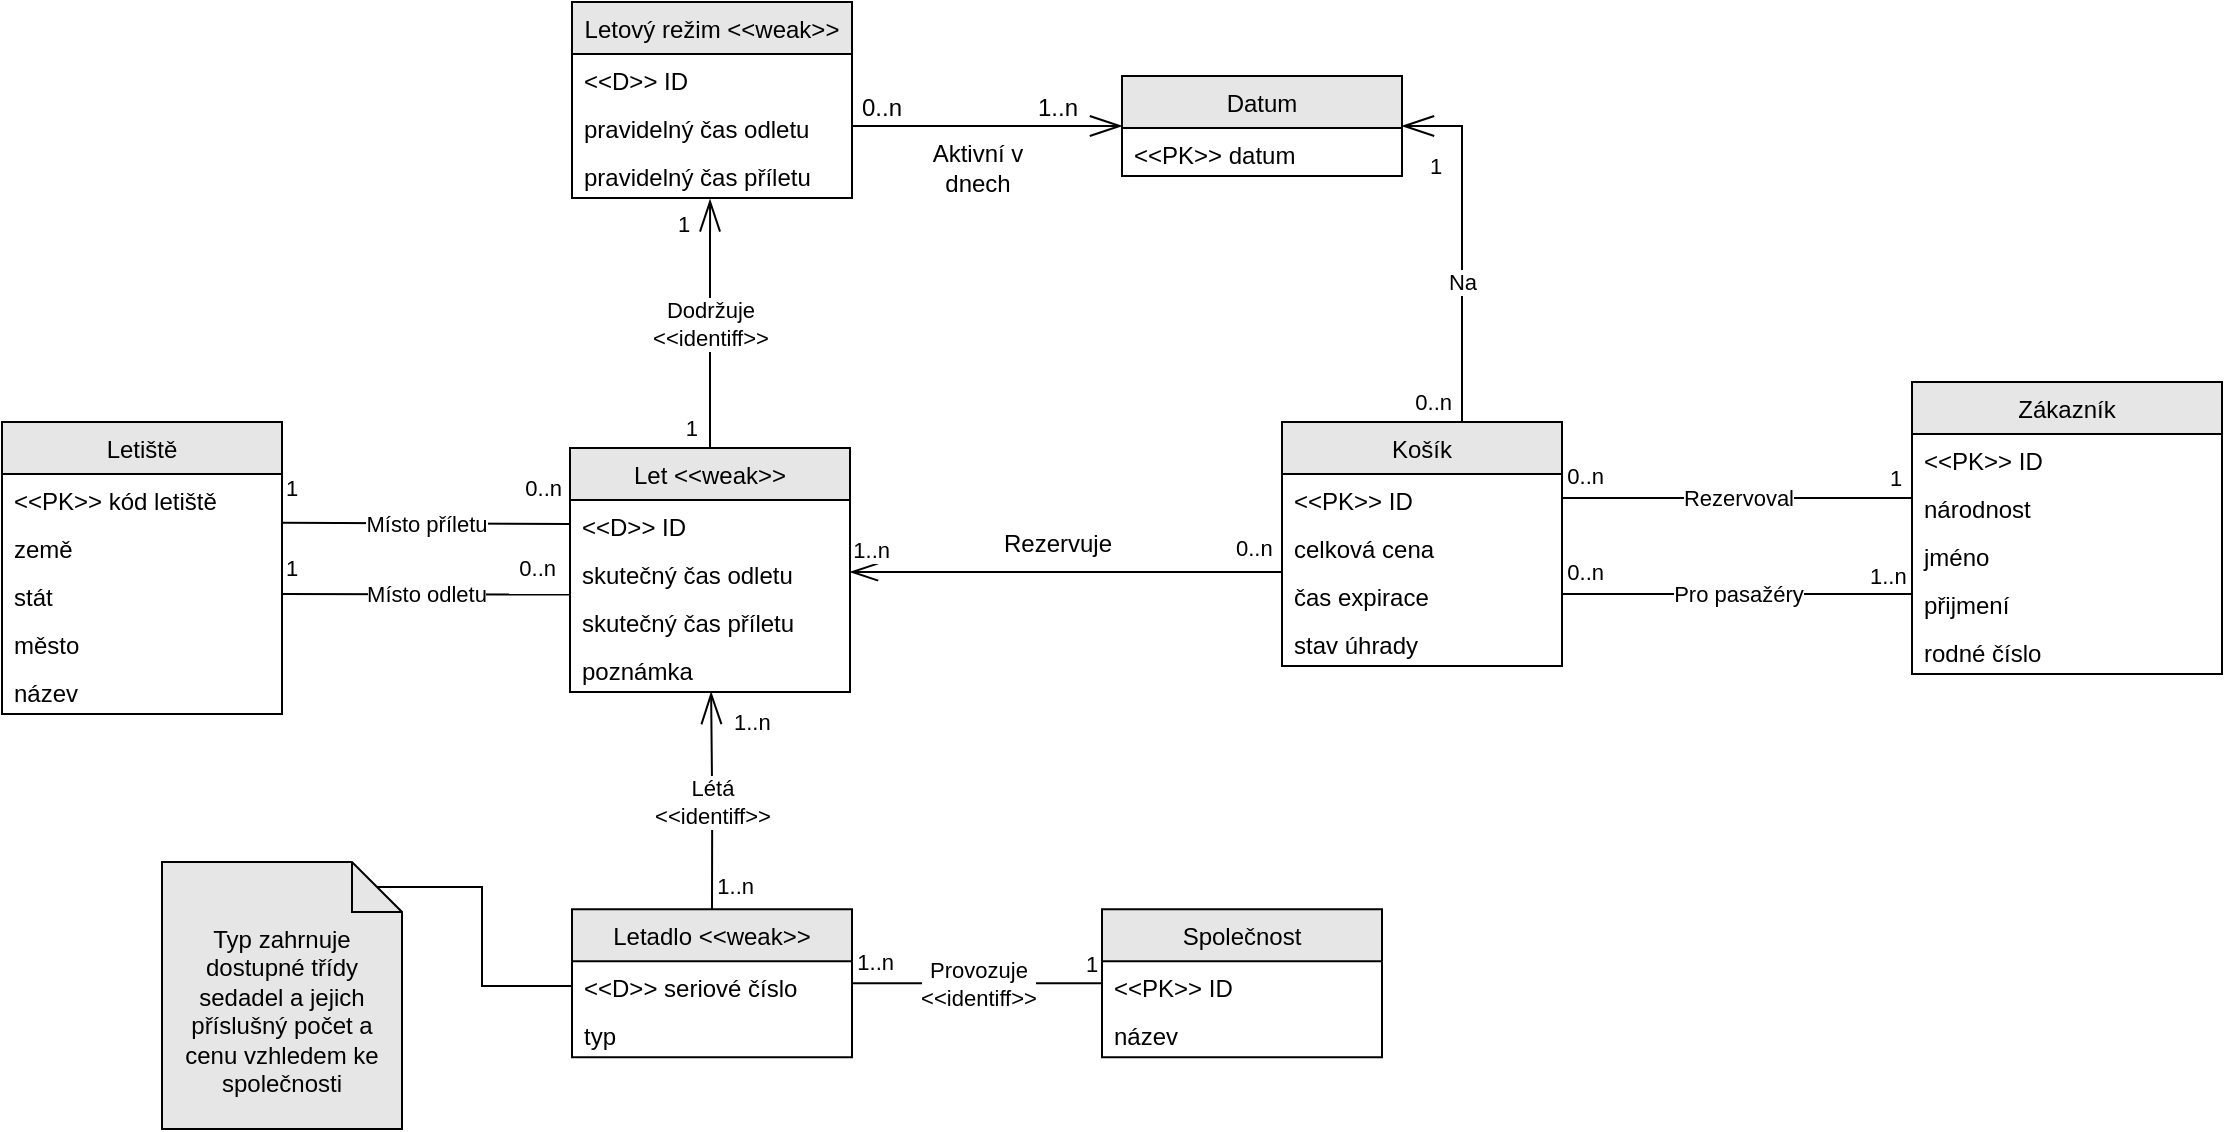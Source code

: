 <mxfile version="21.0.6" type="device"><diagram id="KpUjdJBIyip4Z4B2KwuY" name="Page-2"><mxGraphModel dx="2506" dy="1324" grid="1" gridSize="10" guides="1" tooltips="1" connect="1" arrows="1" fold="1" page="1" pageScale="1" pageWidth="1169" pageHeight="827" math="0" shadow="0"><root><mxCell id="g-7fdiMo0H5EFdbVBHoR-0"/><mxCell id="g-7fdiMo0H5EFdbVBHoR-1" parent="g-7fdiMo0H5EFdbVBHoR-0"/><mxCell id="yTFwx6W_Y-a7E2Nt0q6z-0" value="Let &lt;&lt;weak&gt;&gt;" style="swimlane;fontStyle=0;childLayout=stackLayout;horizontal=1;startSize=26;fillColor=#E6E6E6;horizontalStack=0;resizeParent=1;resizeParentMax=0;resizeLast=0;collapsible=1;marginBottom=0;rounded=0;shadow=0;fontColor=#000000;strokeColor=#000000;swimlaneFillColor=rgba(255, 255, 255, 1);glass=0;sketch=0;" parent="g-7fdiMo0H5EFdbVBHoR-1" vertex="1"><mxGeometry x="314" y="355" width="140" height="122" as="geometry"><mxRectangle x="314" y="355" width="50" height="26" as="alternateBounds"/></mxGeometry></mxCell><mxCell id="yTFwx6W_Y-a7E2Nt0q6z-1" value="&lt;&lt;D&gt;&gt; ID" style="text;strokeColor=none;fillColor=none;align=left;verticalAlign=top;spacingLeft=4;spacingRight=4;overflow=hidden;rotatable=0;points=[[0,0.5],[1,0.5]];portConstraint=eastwest;" parent="yTFwx6W_Y-a7E2Nt0q6z-0" vertex="1"><mxGeometry y="26" width="140" height="24" as="geometry"/></mxCell><mxCell id="yTFwx6W_Y-a7E2Nt0q6z-3" value="skutečný čas odletu" style="text;strokeColor=none;fillColor=none;align=left;verticalAlign=top;spacingLeft=4;spacingRight=4;overflow=hidden;rotatable=0;points=[[0,0.5],[1,0.5]];portConstraint=eastwest;" parent="yTFwx6W_Y-a7E2Nt0q6z-0" vertex="1"><mxGeometry y="50" width="140" height="24" as="geometry"/></mxCell><mxCell id="yTFwx6W_Y-a7E2Nt0q6z-2" value="skutečný čas příletu" style="text;strokeColor=none;fillColor=none;align=left;verticalAlign=top;spacingLeft=4;spacingRight=4;overflow=hidden;rotatable=0;points=[[0,0.5],[1,0.5]];portConstraint=eastwest;" parent="yTFwx6W_Y-a7E2Nt0q6z-0" vertex="1"><mxGeometry y="74" width="140" height="24" as="geometry"/></mxCell><mxCell id="fXSCtiFllhDaufjzDyo2-0" value="poznámka" style="text;strokeColor=none;fillColor=none;align=left;verticalAlign=top;spacingLeft=4;spacingRight=4;overflow=hidden;rotatable=0;points=[[0,0.5],[1,0.5]];portConstraint=eastwest;" parent="yTFwx6W_Y-a7E2Nt0q6z-0" vertex="1"><mxGeometry y="98" width="140" height="24" as="geometry"/></mxCell><mxCell id="yTFwx6W_Y-a7E2Nt0q6z-5" value="Letadlo &lt;&lt;weak&gt;&gt;" style="swimlane;fontStyle=0;childLayout=stackLayout;horizontal=1;startSize=26;fillColor=#E6E6E6;horizontalStack=0;resizeParent=1;resizeParentMax=0;resizeLast=0;collapsible=1;marginBottom=0;rounded=0;shadow=0;fontColor=#000000;strokeColor=#000000;swimlaneFillColor=rgba(255, 255, 255, 1);glass=0;sketch=0;" parent="g-7fdiMo0H5EFdbVBHoR-1" vertex="1"><mxGeometry x="315" y="585.62" width="140" height="74" as="geometry"><mxRectangle x="515" y="560" width="50" height="26" as="alternateBounds"/></mxGeometry></mxCell><mxCell id="yTFwx6W_Y-a7E2Nt0q6z-6" value="&lt;&lt;D&gt;&gt; seriové číslo" style="text;strokeColor=none;fillColor=none;align=left;verticalAlign=top;spacingLeft=4;spacingRight=4;overflow=hidden;rotatable=0;points=[[0,0.5],[1,0.5]];portConstraint=eastwest;" parent="yTFwx6W_Y-a7E2Nt0q6z-5" vertex="1"><mxGeometry y="26" width="140" height="24" as="geometry"/></mxCell><mxCell id="yTFwx6W_Y-a7E2Nt0q6z-9" value="typ" style="text;strokeColor=none;fillColor=none;align=left;verticalAlign=top;spacingLeft=4;spacingRight=4;overflow=hidden;rotatable=0;points=[[0,0.5],[1,0.5]];portConstraint=eastwest;" parent="yTFwx6W_Y-a7E2Nt0q6z-5" vertex="1"><mxGeometry y="50" width="140" height="24" as="geometry"/></mxCell><mxCell id="yTFwx6W_Y-a7E2Nt0q6z-10" value="Košík" style="swimlane;fontStyle=0;childLayout=stackLayout;horizontal=1;startSize=26;fillColor=#E6E6E6;horizontalStack=0;resizeParent=1;resizeParentMax=0;resizeLast=0;collapsible=1;marginBottom=0;fontColor=#000000;strokeColor=#000000;swimlaneLine=1;glass=0;shadow=0;rounded=0;sketch=0;swimlaneFillColor=default;" parent="g-7fdiMo0H5EFdbVBHoR-1" vertex="1"><mxGeometry x="670" y="342" width="140" height="122" as="geometry"><mxRectangle x="515" y="80" width="50" height="26" as="alternateBounds"/></mxGeometry></mxCell><mxCell id="yTFwx6W_Y-a7E2Nt0q6z-11" value="&lt;&lt;PK&gt;&gt; ID" style="text;strokeColor=none;fillColor=none;align=left;verticalAlign=top;spacingLeft=4;spacingRight=4;overflow=hidden;rotatable=0;points=[[0,0.5],[1,0.5]];portConstraint=eastwest;" parent="yTFwx6W_Y-a7E2Nt0q6z-10" vertex="1"><mxGeometry y="26" width="140" height="24" as="geometry"/></mxCell><mxCell id="yTFwx6W_Y-a7E2Nt0q6z-12" value="celková cena" style="text;strokeColor=none;fillColor=none;align=left;verticalAlign=top;spacingLeft=4;spacingRight=4;overflow=hidden;rotatable=0;points=[[0,0.5],[1,0.5]];portConstraint=eastwest;" parent="yTFwx6W_Y-a7E2Nt0q6z-10" vertex="1"><mxGeometry y="50" width="140" height="24" as="geometry"/></mxCell><mxCell id="hnYcVy91dN2pogN36I-w-79" value="čas expirace" style="text;strokeColor=none;fillColor=none;align=left;verticalAlign=top;spacingLeft=4;spacingRight=4;overflow=hidden;rotatable=0;points=[[0,0.5],[1,0.5]];portConstraint=eastwest;" parent="yTFwx6W_Y-a7E2Nt0q6z-10" vertex="1"><mxGeometry y="74" width="140" height="24" as="geometry"/></mxCell><mxCell id="hnYcVy91dN2pogN36I-w-78" value="stav úhrady" style="text;strokeColor=none;fillColor=none;align=left;verticalAlign=top;spacingLeft=4;spacingRight=4;overflow=hidden;rotatable=0;points=[[0,0.5],[1,0.5]];portConstraint=eastwest;" parent="yTFwx6W_Y-a7E2Nt0q6z-10" vertex="1"><mxGeometry y="98" width="140" height="24" as="geometry"/></mxCell><mxCell id="hnYcVy91dN2pogN36I-w-22" value="Zákazník" style="swimlane;fontStyle=0;childLayout=stackLayout;horizontal=1;startSize=26;fillColor=#E6E6E6;horizontalStack=0;resizeParent=1;resizeParentMax=0;resizeLast=0;collapsible=1;marginBottom=0;rounded=0;shadow=0;glass=0;sketch=0;fontColor=#000000;strokeColor=#000000;swimlaneFillColor=default;" parent="g-7fdiMo0H5EFdbVBHoR-1" vertex="1"><mxGeometry x="985" y="322" width="155" height="146" as="geometry"><mxRectangle x="514" y="-170" width="50" height="26" as="alternateBounds"/></mxGeometry></mxCell><mxCell id="hnYcVy91dN2pogN36I-w-23" value="&lt;&lt;PK&gt;&gt; ID" style="text;strokeColor=none;fillColor=none;align=left;verticalAlign=top;spacingLeft=4;spacingRight=4;overflow=hidden;rotatable=0;points=[[0,0.5],[1,0.5]];portConstraint=eastwest;rounded=0;shadow=0;glass=0;sketch=0;fontColor=#000000;startSize=26;" parent="hnYcVy91dN2pogN36I-w-22" vertex="1"><mxGeometry y="26" width="155" height="24" as="geometry"/></mxCell><mxCell id="hnYcVy91dN2pogN36I-w-24" value="národnost" style="text;strokeColor=none;fillColor=none;align=left;verticalAlign=top;spacingLeft=4;spacingRight=4;overflow=hidden;rotatable=0;points=[[0,0.5],[1,0.5]];portConstraint=eastwest;rounded=0;shadow=0;glass=0;sketch=0;fontColor=#000000;startSize=26;" parent="hnYcVy91dN2pogN36I-w-22" vertex="1"><mxGeometry y="50" width="155" height="24" as="geometry"/></mxCell><mxCell id="hnYcVy91dN2pogN36I-w-25" value="jméno" style="text;strokeColor=none;fillColor=none;align=left;verticalAlign=top;spacingLeft=4;spacingRight=4;overflow=hidden;rotatable=0;points=[[0,0.5],[1,0.5]];portConstraint=eastwest;rounded=0;shadow=0;glass=0;sketch=0;fontColor=#000000;startSize=26;" parent="hnYcVy91dN2pogN36I-w-22" vertex="1"><mxGeometry y="74" width="155" height="24" as="geometry"/></mxCell><mxCell id="hnYcVy91dN2pogN36I-w-26" value="přijmení" style="text;strokeColor=none;fillColor=none;align=left;verticalAlign=top;spacingLeft=4;spacingRight=4;overflow=hidden;rotatable=0;points=[[0,0.5],[1,0.5]];portConstraint=eastwest;rounded=0;shadow=0;glass=0;sketch=0;fontColor=#000000;startSize=26;" parent="hnYcVy91dN2pogN36I-w-22" vertex="1"><mxGeometry y="98" width="155" height="24" as="geometry"/></mxCell><mxCell id="hnYcVy91dN2pogN36I-w-27" value="rodné číslo" style="text;strokeColor=none;fillColor=none;align=left;verticalAlign=top;spacingLeft=4;spacingRight=4;overflow=hidden;rotatable=0;points=[[0,0.5],[1,0.5]];portConstraint=eastwest;rounded=0;shadow=0;glass=0;sketch=0;fontColor=#000000;startSize=26;" parent="hnYcVy91dN2pogN36I-w-22" vertex="1"><mxGeometry y="122" width="155" height="24" as="geometry"/></mxCell><mxCell id="hnYcVy91dN2pogN36I-w-33" value="Pro pasažéry" style="endArrow=none;html=1;endSize=12;startArrow=none;startSize=14;startFill=0;edgeStyle=orthogonalEdgeStyle;rounded=0;endFill=0;fontColor=#000000;entryX=1;entryY=0.5;entryDx=0;entryDy=0;" parent="g-7fdiMo0H5EFdbVBHoR-1" target="hnYcVy91dN2pogN36I-w-79" edge="1"><mxGeometry relative="1" as="geometry"><mxPoint x="985" y="428" as="sourcePoint"/><mxPoint x="638.5" y="336" as="targetPoint"/><Array as="points"><mxPoint x="985" y="428"/></Array></mxGeometry></mxCell><mxCell id="hnYcVy91dN2pogN36I-w-34" value="1..n" style="edgeLabel;resizable=0;html=1;align=left;verticalAlign=top;rounded=0;shadow=0;glass=0;sketch=0;fontColor=#000000;startSize=26;strokeColor=#C73500;fillColor=#fa6800;" parent="hnYcVy91dN2pogN36I-w-33" connectable="0" vertex="1"><mxGeometry x="-1" relative="1" as="geometry"><mxPoint x="-23" y="-22" as="offset"/></mxGeometry></mxCell><mxCell id="hnYcVy91dN2pogN36I-w-35" value="0..n" style="edgeLabel;resizable=0;html=1;align=right;verticalAlign=top;rounded=0;shadow=0;glass=0;sketch=0;fontColor=#000000;startSize=26;strokeColor=#C73500;fillColor=#fa6800;" parent="hnYcVy91dN2pogN36I-w-33" connectable="0" vertex="1"><mxGeometry x="1" relative="1" as="geometry"><mxPoint x="21" y="-24" as="offset"/></mxGeometry></mxCell><mxCell id="hnYcVy91dN2pogN36I-w-36" value="Rezervoval" style="endArrow=none;html=1;endSize=12;startArrow=none;startSize=14;startFill=0;edgeStyle=orthogonalEdgeStyle;rounded=0;endFill=0;fontColor=#000000;entryX=1;entryY=0.5;entryDx=0;entryDy=0;" parent="g-7fdiMo0H5EFdbVBHoR-1" target="yTFwx6W_Y-a7E2Nt0q6z-11" edge="1"><mxGeometry relative="1" as="geometry"><mxPoint x="985" y="380" as="sourcePoint"/><mxPoint x="806.0" y="342" as="targetPoint"/><Array as="points"><mxPoint x="985" y="380"/></Array></mxGeometry></mxCell><mxCell id="hnYcVy91dN2pogN36I-w-37" value="1" style="edgeLabel;resizable=0;html=1;align=left;verticalAlign=top;rounded=0;shadow=0;glass=0;sketch=0;fontColor=#000000;startSize=26;strokeColor=#C73500;fillColor=#fa6800;" parent="hnYcVy91dN2pogN36I-w-36" connectable="0" vertex="1"><mxGeometry x="-1" relative="1" as="geometry"><mxPoint x="-13" y="-23" as="offset"/></mxGeometry></mxCell><mxCell id="hnYcVy91dN2pogN36I-w-38" value="0..n" style="edgeLabel;resizable=0;html=1;align=right;verticalAlign=top;rounded=0;shadow=0;glass=0;sketch=0;fontColor=#000000;startSize=26;strokeColor=#C73500;fillColor=#fa6800;" parent="hnYcVy91dN2pogN36I-w-36" connectable="0" vertex="1"><mxGeometry x="1" relative="1" as="geometry"><mxPoint x="21" y="-24" as="offset"/></mxGeometry></mxCell><mxCell id="hnYcVy91dN2pogN36I-w-39" value="Létá&lt;br&gt;&amp;lt;&amp;lt;identiff&amp;gt;&amp;gt;" style="endArrow=none;html=1;endSize=12;startArrow=openThin;startSize=14;startFill=0;edgeStyle=orthogonalEdgeStyle;rounded=0;endFill=0;fontColor=#000000;entryX=0.5;entryY=0;entryDx=0;entryDy=0;exitX=0.504;exitY=1.016;exitDx=0;exitDy=0;exitPerimeter=0;" parent="g-7fdiMo0H5EFdbVBHoR-1" target="yTFwx6W_Y-a7E2Nt0q6z-5" edge="1"><mxGeometry relative="1" as="geometry"><mxPoint x="384.56" y="477.004" as="sourcePoint"/><mxPoint x="384.66" y="579.62" as="targetPoint"/><Array as="points"/></mxGeometry></mxCell><mxCell id="hnYcVy91dN2pogN36I-w-40" value="1..n" style="edgeLabel;resizable=0;html=1;align=left;verticalAlign=top;rounded=0;shadow=0;glass=0;sketch=0;fontColor=#000000;startSize=26;strokeColor=#C73500;fillColor=#fa6800;labelBackgroundColor=default;" parent="hnYcVy91dN2pogN36I-w-39" connectable="0" vertex="1"><mxGeometry x="-1" relative="1" as="geometry"><mxPoint x="9" y="2" as="offset"/></mxGeometry></mxCell><mxCell id="hnYcVy91dN2pogN36I-w-41" value="1..n" style="edgeLabel;resizable=0;html=1;align=right;verticalAlign=top;rounded=0;shadow=0;glass=0;sketch=0;fontColor=#000000;startSize=26;strokeColor=#C73500;fillColor=#fa6800;" parent="hnYcVy91dN2pogN36I-w-39" connectable="0" vertex="1"><mxGeometry x="1" relative="1" as="geometry"><mxPoint x="21" y="-24" as="offset"/></mxGeometry></mxCell><mxCell id="hnYcVy91dN2pogN36I-w-43" value="Společnost" style="swimlane;fontStyle=0;childLayout=stackLayout;horizontal=1;startSize=26;fillColor=#E6E6E6;horizontalStack=0;resizeParent=1;resizeParentMax=0;resizeLast=0;collapsible=1;marginBottom=0;rounded=0;shadow=0;glass=0;sketch=0;fontColor=#000000;strokeColor=#000000;swimlaneFillColor=default;" parent="g-7fdiMo0H5EFdbVBHoR-1" vertex="1"><mxGeometry x="580.0" y="585.62" width="140" height="74" as="geometry"><mxRectangle x="760.0" y="560" width="50" height="26" as="alternateBounds"/></mxGeometry></mxCell><mxCell id="hnYcVy91dN2pogN36I-w-44" value="&lt;&lt;PK&gt;&gt; ID" style="text;strokeColor=none;fillColor=none;align=left;verticalAlign=top;spacingLeft=4;spacingRight=4;overflow=hidden;rotatable=0;points=[[0,0.5],[1,0.5]];portConstraint=eastwest;rounded=0;shadow=0;glass=0;sketch=0;fontColor=#000000;startSize=26;" parent="hnYcVy91dN2pogN36I-w-43" vertex="1"><mxGeometry y="26" width="140" height="24" as="geometry"/></mxCell><mxCell id="hnYcVy91dN2pogN36I-w-45" value="název" style="text;strokeColor=none;fillColor=none;align=left;verticalAlign=top;spacingLeft=4;spacingRight=4;overflow=hidden;rotatable=0;points=[[0,0.5],[1,0.5]];portConstraint=eastwest;rounded=0;shadow=0;glass=0;sketch=0;fontColor=#000000;startSize=26;" parent="hnYcVy91dN2pogN36I-w-43" vertex="1"><mxGeometry y="50" width="140" height="24" as="geometry"/></mxCell><mxCell id="hnYcVy91dN2pogN36I-w-46" value="Provozuje&lt;br&gt;&amp;lt;&amp;lt;identiff&amp;gt;&amp;gt;" style="endArrow=none;html=1;endSize=12;startArrow=none;startSize=14;startFill=0;edgeStyle=orthogonalEdgeStyle;rounded=0;endFill=0;fontColor=#000000;entryX=1;entryY=0.5;entryDx=0;entryDy=0;exitX=0;exitY=0.5;exitDx=0;exitDy=0;" parent="g-7fdiMo0H5EFdbVBHoR-1" source="hnYcVy91dN2pogN36I-w-43" target="yTFwx6W_Y-a7E2Nt0q6z-5" edge="1"><mxGeometry relative="1" as="geometry"><mxPoint x="550" y="622.62" as="sourcePoint"/><mxPoint x="490" y="705.62" as="targetPoint"/></mxGeometry></mxCell><mxCell id="hnYcVy91dN2pogN36I-w-47" value="1" style="edgeLabel;resizable=0;html=1;align=left;verticalAlign=top;rounded=0;shadow=0;glass=0;sketch=0;fontColor=#000000;startSize=26;strokeColor=#C73500;fillColor=#fa6800;" parent="hnYcVy91dN2pogN36I-w-46" connectable="0" vertex="1"><mxGeometry x="-1" relative="1" as="geometry"><mxPoint x="-10" y="-23" as="offset"/></mxGeometry></mxCell><mxCell id="hnYcVy91dN2pogN36I-w-48" value="1..n" style="edgeLabel;resizable=0;html=1;align=right;verticalAlign=top;rounded=0;shadow=0;glass=0;sketch=0;fontColor=#000000;startSize=26;strokeColor=#C73500;fillColor=#fa6800;" parent="hnYcVy91dN2pogN36I-w-46" connectable="0" vertex="1"><mxGeometry x="1" relative="1" as="geometry"><mxPoint x="21" y="-24" as="offset"/></mxGeometry></mxCell><mxCell id="hnYcVy91dN2pogN36I-w-52" value="Letiště" style="swimlane;fontStyle=0;childLayout=stackLayout;horizontal=1;startSize=26;fillColor=#E6E6E6;horizontalStack=0;resizeParent=1;resizeParentMax=0;resizeLast=0;collapsible=1;marginBottom=0;rounded=0;shadow=0;glass=0;sketch=0;fontColor=#000000;strokeColor=#000000;swimlaneFillColor=default;" parent="g-7fdiMo0H5EFdbVBHoR-1" vertex="1"><mxGeometry x="30.0" y="342" width="140" height="146" as="geometry"><mxRectangle x="450" y="-430" width="50" height="26" as="alternateBounds"/></mxGeometry></mxCell><mxCell id="hnYcVy91dN2pogN36I-w-53" value="&lt;&lt;PK&gt;&gt; kód letiště" style="text;strokeColor=none;fillColor=none;align=left;verticalAlign=top;spacingLeft=4;spacingRight=4;overflow=hidden;rotatable=0;points=[[0,0.5],[1,0.5]];portConstraint=eastwest;rounded=0;shadow=0;glass=0;sketch=0;fontColor=#000000;startSize=26;" parent="hnYcVy91dN2pogN36I-w-52" vertex="1"><mxGeometry y="26" width="140" height="24" as="geometry"/></mxCell><mxCell id="hnYcVy91dN2pogN36I-w-54" value="země" style="text;strokeColor=none;fillColor=none;align=left;verticalAlign=top;spacingLeft=4;spacingRight=4;overflow=hidden;rotatable=0;points=[[0,0.5],[1,0.5]];portConstraint=eastwest;rounded=0;shadow=0;glass=0;sketch=0;fontColor=#000000;startSize=26;" parent="hnYcVy91dN2pogN36I-w-52" vertex="1"><mxGeometry y="50" width="140" height="24" as="geometry"/></mxCell><mxCell id="hnYcVy91dN2pogN36I-w-55" value="stát" style="text;strokeColor=none;fillColor=none;align=left;verticalAlign=top;spacingLeft=4;spacingRight=4;overflow=hidden;rotatable=0;points=[[0,0.5],[1,0.5]];portConstraint=eastwest;rounded=0;shadow=0;glass=0;sketch=0;fontColor=#000000;startSize=26;" parent="hnYcVy91dN2pogN36I-w-52" vertex="1"><mxGeometry y="74" width="140" height="24" as="geometry"/></mxCell><mxCell id="hnYcVy91dN2pogN36I-w-56" value="město" style="text;strokeColor=none;fillColor=none;align=left;verticalAlign=top;spacingLeft=4;spacingRight=4;overflow=hidden;rotatable=0;points=[[0,0.5],[1,0.5]];portConstraint=eastwest;rounded=0;shadow=0;glass=0;sketch=0;fontColor=#000000;startSize=26;" parent="hnYcVy91dN2pogN36I-w-52" vertex="1"><mxGeometry y="98" width="140" height="24" as="geometry"/></mxCell><mxCell id="hnYcVy91dN2pogN36I-w-57" value="název" style="text;strokeColor=none;fillColor=none;align=left;verticalAlign=top;spacingLeft=4;spacingRight=4;overflow=hidden;rotatable=0;points=[[0,0.5],[1,0.5]];portConstraint=eastwest;rounded=0;shadow=0;glass=0;sketch=0;fontColor=#000000;startSize=26;" parent="hnYcVy91dN2pogN36I-w-52" vertex="1"><mxGeometry y="122" width="140" height="24" as="geometry"/></mxCell><mxCell id="hnYcVy91dN2pogN36I-w-58" value="Místo odletu" style="endArrow=none;html=1;endSize=12;startArrow=none;startSize=14;startFill=0;edgeStyle=orthogonalEdgeStyle;rounded=0;endFill=0;fontColor=#000000;entryX=0;entryY=-0.028;entryDx=0;entryDy=0;entryPerimeter=0;exitX=1;exitY=0.5;exitDx=0;exitDy=0;" parent="g-7fdiMo0H5EFdbVBHoR-1" source="hnYcVy91dN2pogN36I-w-55" target="yTFwx6W_Y-a7E2Nt0q6z-2" edge="1"><mxGeometry relative="1" as="geometry"><mxPoint x="80" y="422" as="sourcePoint"/><mxPoint x="260" y="472" as="targetPoint"/><Array as="points"><mxPoint x="314" y="428"/></Array></mxGeometry></mxCell><mxCell id="hnYcVy91dN2pogN36I-w-59" value="1" style="edgeLabel;resizable=0;html=1;align=left;verticalAlign=top;rounded=0;shadow=0;glass=0;sketch=0;fontColor=#000000;startSize=26;strokeColor=#C73500;fillColor=#fa6800;" parent="hnYcVy91dN2pogN36I-w-58" connectable="0" vertex="1"><mxGeometry x="-1" relative="1" as="geometry"><mxPoint y="-26" as="offset"/></mxGeometry></mxCell><mxCell id="hnYcVy91dN2pogN36I-w-60" value="0..n" style="edgeLabel;resizable=0;html=1;align=right;verticalAlign=top;rounded=0;shadow=0;glass=0;sketch=0;fontColor=#000000;startSize=26;strokeColor=#C73500;fillColor=#fa6800;" parent="hnYcVy91dN2pogN36I-w-58" connectable="0" vertex="1"><mxGeometry x="1" relative="1" as="geometry"><mxPoint x="-7" y="-26" as="offset"/></mxGeometry></mxCell><mxCell id="hnYcVy91dN2pogN36I-w-61" value="Místo příletu" style="endArrow=none;html=1;endSize=12;startArrow=none;startSize=14;startFill=0;edgeStyle=orthogonalEdgeStyle;rounded=0;endFill=0;fontColor=#000000;entryX=0;entryY=0.5;entryDx=0;entryDy=0;exitX=0.998;exitY=0.015;exitDx=0;exitDy=0;exitPerimeter=0;" parent="g-7fdiMo0H5EFdbVBHoR-1" source="hnYcVy91dN2pogN36I-w-54" target="yTFwx6W_Y-a7E2Nt0q6z-1" edge="1"><mxGeometry relative="1" as="geometry"><mxPoint x="80" y="392" as="sourcePoint"/><mxPoint x="314" y="292" as="targetPoint"/><Array as="points"><mxPoint x="314" y="393"/></Array></mxGeometry></mxCell><mxCell id="hnYcVy91dN2pogN36I-w-62" value="1" style="edgeLabel;resizable=0;html=1;align=left;verticalAlign=top;rounded=0;shadow=0;glass=0;sketch=0;fontColor=#000000;startSize=26;strokeColor=#C73500;fillColor=#fa6800;" parent="hnYcVy91dN2pogN36I-w-61" connectable="0" vertex="1"><mxGeometry x="-1" relative="1" as="geometry"><mxPoint y="-30" as="offset"/></mxGeometry></mxCell><mxCell id="hnYcVy91dN2pogN36I-w-63" value="0..n" style="edgeLabel;resizable=0;html=1;align=right;verticalAlign=top;rounded=0;shadow=0;glass=0;sketch=0;fontColor=#000000;startSize=26;strokeColor=#C73500;fillColor=#fa6800;" parent="hnYcVy91dN2pogN36I-w-61" connectable="0" vertex="1"><mxGeometry x="1" relative="1" as="geometry"><mxPoint x="-4" y="-31" as="offset"/></mxGeometry></mxCell><mxCell id="hnYcVy91dN2pogN36I-w-69" style="edgeStyle=orthogonalEdgeStyle;rounded=0;orthogonalLoop=1;jettySize=auto;html=1;exitX=0;exitY=0;exitDx=107.5;exitDy=12.5;exitPerimeter=0;entryX=0;entryY=0.5;entryDx=0;entryDy=0;fontColor=#000000;startArrow=none;startFill=0;endArrow=none;endFill=0;startSize=26;" parent="g-7fdiMo0H5EFdbVBHoR-1" source="hnYcVy91dN2pogN36I-w-68" target="yTFwx6W_Y-a7E2Nt0q6z-9" edge="1"><mxGeometry relative="1" as="geometry"><Array as="points"><mxPoint x="270" y="574"/><mxPoint x="270" y="624"/></Array></mxGeometry></mxCell><mxCell id="hnYcVy91dN2pogN36I-w-68" value="Typ zahrnuje dostupné třídy sedadel a jejich příslušný počet a cenu vzhledem ke společnosti" style="shape=note2;boundedLbl=1;whiteSpace=wrap;html=1;size=25;verticalAlign=top;align=center;rounded=0;shadow=0;glass=0;sketch=0;fontColor=#000000;startSize=26;strokeColor=#000000;fillColor=#E6E6E6;" parent="g-7fdiMo0H5EFdbVBHoR-1" vertex="1"><mxGeometry x="110" y="562" width="120" height="133.5" as="geometry"/></mxCell><mxCell id="Tnr-7qrrPeQK5-RQ5_0D-0" value="" style="endArrow=openThin;html=1;endSize=12;startArrow=none;startSize=14;startFill=0;rounded=0;endFill=0;fontColor=#000000;entryX=1;entryY=0.5;entryDx=0;entryDy=0;exitX=0.002;exitY=0.044;exitDx=0;exitDy=0;exitPerimeter=0;" parent="g-7fdiMo0H5EFdbVBHoR-1" source="hnYcVy91dN2pogN36I-w-79" target="yTFwx6W_Y-a7E2Nt0q6z-3" edge="1"><mxGeometry relative="1" as="geometry"><mxPoint x="650" y="402" as="sourcePoint"/><mxPoint x="470" y="403.5" as="targetPoint"/></mxGeometry></mxCell><mxCell id="Tnr-7qrrPeQK5-RQ5_0D-1" value="0..n" style="edgeLabel;resizable=0;html=1;align=left;verticalAlign=top;rounded=0;shadow=0;glass=0;sketch=0;fontColor=#000000;startSize=26;strokeColor=#C73500;fillColor=#fa6800;" parent="Tnr-7qrrPeQK5-RQ5_0D-0" connectable="0" vertex="1"><mxGeometry x="-1" relative="1" as="geometry"><mxPoint x="-25" y="-25" as="offset"/></mxGeometry></mxCell><mxCell id="Tnr-7qrrPeQK5-RQ5_0D-2" value="1..n" style="edgeLabel;resizable=0;html=1;align=right;verticalAlign=top;rounded=0;shadow=0;glass=0;sketch=0;fontColor=#000000;startSize=26;strokeColor=#C73500;fillColor=#fa6800;" parent="Tnr-7qrrPeQK5-RQ5_0D-0" connectable="0" vertex="1"><mxGeometry x="1" relative="1" as="geometry"><mxPoint x="21" y="-24" as="offset"/></mxGeometry></mxCell><mxCell id="Tnr-7qrrPeQK5-RQ5_0D-5" value="Letový režim &lt;&lt;weak&gt;&gt;" style="swimlane;fontStyle=0;childLayout=stackLayout;horizontal=1;startSize=26;fillColor=#E6E6E6;horizontalStack=0;resizeParent=1;resizeParentMax=0;resizeLast=0;collapsible=1;marginBottom=0;rounded=0;shadow=0;glass=0;sketch=0;fontColor=#000000;strokeColor=#000000;swimlaneFillColor=default;labelBackgroundColor=none;" parent="g-7fdiMo0H5EFdbVBHoR-1" vertex="1"><mxGeometry x="315.0" y="132" width="140" height="98" as="geometry"><mxRectangle x="450" y="-430" width="50" height="26" as="alternateBounds"/></mxGeometry></mxCell><mxCell id="Tnr-7qrrPeQK5-RQ5_0D-6" value="&lt;&lt;D&gt;&gt; ID" style="text;strokeColor=none;fillColor=none;align=left;verticalAlign=top;spacingLeft=4;spacingRight=4;overflow=hidden;rotatable=0;points=[[0,0.5],[1,0.5]];portConstraint=eastwest;rounded=0;shadow=0;glass=0;sketch=0;fontColor=#000000;startSize=26;labelBackgroundColor=default;" parent="Tnr-7qrrPeQK5-RQ5_0D-5" vertex="1"><mxGeometry y="26" width="140" height="24" as="geometry"/></mxCell><mxCell id="Tnr-7qrrPeQK5-RQ5_0D-10" value="pravidelný čas odletu" style="text;strokeColor=none;fillColor=none;align=left;verticalAlign=top;spacingLeft=4;spacingRight=4;overflow=hidden;rotatable=0;points=[[0,0.5],[1,0.5]];portConstraint=eastwest;rounded=0;shadow=0;glass=0;sketch=0;fontColor=#000000;startSize=26;labelBackgroundColor=default;" parent="Tnr-7qrrPeQK5-RQ5_0D-5" vertex="1"><mxGeometry y="50" width="140" height="24" as="geometry"/></mxCell><mxCell id="Tnr-7qrrPeQK5-RQ5_0D-11" value="pravidelný čas příletu" style="text;strokeColor=none;fillColor=none;align=left;verticalAlign=top;spacingLeft=4;spacingRight=4;overflow=hidden;rotatable=0;points=[[0,0.5],[1,0.5]];portConstraint=eastwest;rounded=0;shadow=0;glass=0;sketch=0;fontColor=#000000;startSize=26;labelBackgroundColor=default;" parent="Tnr-7qrrPeQK5-RQ5_0D-5" vertex="1"><mxGeometry y="74" width="140" height="24" as="geometry"/></mxCell><mxCell id="Tnr-7qrrPeQK5-RQ5_0D-7" value="Dodržuje&lt;br&gt;&amp;lt;&amp;lt;identiff&amp;gt;&amp;gt;" style="endArrow=none;html=1;endSize=12;startArrow=openThin;startSize=14;startFill=0;edgeStyle=orthogonalEdgeStyle;rounded=0;endFill=0;fontColor=#000000;entryX=0.5;entryY=0;entryDx=0;entryDy=0;exitX=0.493;exitY=1.028;exitDx=0;exitDy=0;exitPerimeter=0;" parent="g-7fdiMo0H5EFdbVBHoR-1" source="Tnr-7qrrPeQK5-RQ5_0D-11" target="yTFwx6W_Y-a7E2Nt0q6z-0" edge="1"><mxGeometry relative="1" as="geometry"><mxPoint x="383.86" y="234.096" as="sourcePoint"/><mxPoint x="280" y="336" as="targetPoint"/><Array as="points"/></mxGeometry></mxCell><mxCell id="Tnr-7qrrPeQK5-RQ5_0D-8" value="1" style="edgeLabel;resizable=0;html=1;align=left;verticalAlign=top;rounded=0;shadow=0;glass=0;sketch=0;fontColor=#000000;startSize=26;strokeColor=#C73500;fillColor=#fa6800;labelBackgroundColor=none;rotation=0;" parent="Tnr-7qrrPeQK5-RQ5_0D-7" connectable="0" vertex="1"><mxGeometry x="-1" relative="1" as="geometry"><mxPoint x="-18" y="-1" as="offset"/></mxGeometry></mxCell><mxCell id="Tnr-7qrrPeQK5-RQ5_0D-9" value="1" style="edgeLabel;resizable=0;html=1;align=right;verticalAlign=top;rounded=0;shadow=0;glass=0;sketch=0;fontColor=#000000;startSize=26;strokeColor=#C73500;fillColor=#fa6800;labelBackgroundColor=none;rotation=0;" parent="Tnr-7qrrPeQK5-RQ5_0D-7" connectable="0" vertex="1"><mxGeometry x="1" relative="1" as="geometry"><mxPoint x="-5" y="-23" as="offset"/></mxGeometry></mxCell><mxCell id="ib5BJ2OlmxEPBvw0hdgC-0" value="Datum" style="swimlane;fontStyle=0;childLayout=stackLayout;horizontal=1;startSize=26;fillColor=#E6E6E6;horizontalStack=0;resizeParent=1;resizeParentMax=0;resizeLast=0;collapsible=1;marginBottom=0;rounded=0;shadow=0;glass=0;sketch=0;fontColor=#000000;strokeColor=#000000;swimlaneFillColor=default;labelBackgroundColor=none;" parent="g-7fdiMo0H5EFdbVBHoR-1" vertex="1"><mxGeometry x="590.0" y="169" width="140" height="50" as="geometry"><mxRectangle x="450" y="-430" width="50" height="26" as="alternateBounds"/></mxGeometry></mxCell><mxCell id="ib5BJ2OlmxEPBvw0hdgC-1" value="&lt;&lt;PK&gt;&gt; datum" style="text;strokeColor=none;fillColor=none;align=left;verticalAlign=top;spacingLeft=4;spacingRight=4;overflow=hidden;rotatable=0;points=[[0,0.5],[1,0.5]];portConstraint=eastwest;rounded=0;shadow=0;glass=0;sketch=0;fontColor=#000000;startSize=26;labelBackgroundColor=default;" parent="ib5BJ2OlmxEPBvw0hdgC-0" vertex="1"><mxGeometry y="26" width="140" height="24" as="geometry"/></mxCell><mxCell id="ib5BJ2OlmxEPBvw0hdgC-4" style="edgeStyle=orthogonalEdgeStyle;rounded=0;orthogonalLoop=1;jettySize=auto;html=1;entryX=0;entryY=0.5;entryDx=0;entryDy=0;endArrow=openThin;endFill=0;endSize=14;" parent="g-7fdiMo0H5EFdbVBHoR-1" source="Tnr-7qrrPeQK5-RQ5_0D-10" target="ib5BJ2OlmxEPBvw0hdgC-0" edge="1"><mxGeometry relative="1" as="geometry"/></mxCell><mxCell id="ib5BJ2OlmxEPBvw0hdgC-5" value="0..n" style="text;html=1;strokeColor=none;fillColor=none;align=center;verticalAlign=middle;whiteSpace=wrap;rounded=0;" parent="g-7fdiMo0H5EFdbVBHoR-1" vertex="1"><mxGeometry x="460" y="180" width="20" height="10" as="geometry"/></mxCell><mxCell id="ib5BJ2OlmxEPBvw0hdgC-6" value="1..n" style="text;html=1;strokeColor=none;fillColor=none;align=center;verticalAlign=middle;whiteSpace=wrap;rounded=0;" parent="g-7fdiMo0H5EFdbVBHoR-1" vertex="1"><mxGeometry x="548" y="180" width="20" height="10" as="geometry"/></mxCell><mxCell id="ib5BJ2OlmxEPBvw0hdgC-11" value="Na" style="endArrow=none;html=1;endSize=12;startArrow=openThin;startSize=14;startFill=0;edgeStyle=orthogonalEdgeStyle;rounded=0;endFill=0;fontColor=#000000;exitX=1;exitY=0.5;exitDx=0;exitDy=0;" parent="g-7fdiMo0H5EFdbVBHoR-1" source="ib5BJ2OlmxEPBvw0hdgC-0" edge="1"><mxGeometry x="0.213" relative="1" as="geometry"><mxPoint x="575.02" y="212.002" as="sourcePoint"/><mxPoint x="760" y="342" as="targetPoint"/><Array as="points"><mxPoint x="760" y="194"/><mxPoint x="760" y="342"/></Array><mxPoint as="offset"/></mxGeometry></mxCell><mxCell id="ib5BJ2OlmxEPBvw0hdgC-12" value="1" style="edgeLabel;resizable=0;html=1;align=left;verticalAlign=top;rounded=0;shadow=0;glass=0;sketch=0;fontColor=#000000;startSize=26;strokeColor=#C73500;fillColor=#fa6800;labelBackgroundColor=none;rotation=0;" parent="ib5BJ2OlmxEPBvw0hdgC-11" connectable="0" vertex="1"><mxGeometry x="-1" relative="1" as="geometry"><mxPoint x="12" y="7" as="offset"/></mxGeometry></mxCell><mxCell id="ib5BJ2OlmxEPBvw0hdgC-13" value="0..n" style="edgeLabel;resizable=0;html=1;align=right;verticalAlign=top;rounded=0;shadow=0;glass=0;sketch=0;fontColor=#000000;startSize=26;strokeColor=#C73500;fillColor=#fa6800;labelBackgroundColor=none;rotation=0;" parent="ib5BJ2OlmxEPBvw0hdgC-11" connectable="0" vertex="1"><mxGeometry x="1" relative="1" as="geometry"><mxPoint x="-5" y="-23" as="offset"/></mxGeometry></mxCell><mxCell id="ib5BJ2OlmxEPBvw0hdgC-14" value="Rezervuje" style="text;html=1;strokeColor=none;fillColor=none;align=center;verticalAlign=middle;whiteSpace=wrap;rounded=0;" parent="g-7fdiMo0H5EFdbVBHoR-1" vertex="1"><mxGeometry x="528" y="388" width="60" height="30" as="geometry"/></mxCell><mxCell id="ib5BJ2OlmxEPBvw0hdgC-15" value="Aktivní v dnech" style="text;html=1;strokeColor=none;fillColor=none;align=center;verticalAlign=middle;whiteSpace=wrap;rounded=0;" parent="g-7fdiMo0H5EFdbVBHoR-1" vertex="1"><mxGeometry x="488" y="200" width="60" height="30" as="geometry"/></mxCell></root></mxGraphModel></diagram></mxfile>